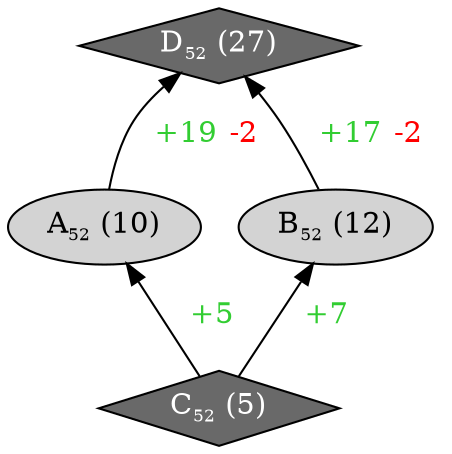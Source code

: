 digraph "CI1.C6_I10__func159__evt_evtcb__CI1"{
rankdir="BT"
1 [label=<A<sub><font point-size="10">52</font></sub> (10)>, style="filled", fillcolor="lightgray"]
2 [label=<B<sub><font point-size="10">52</font></sub> (12)>, style="filled", fillcolor="lightgray"]
3 [label=<C<sub><font point-size="10">52</font></sub> (5)>, style="filled", shape="diamond", fillcolor="dimgray", fontcolor="white"]
4 [label=<D<sub><font point-size="10">52</font></sub> (27)>, style="filled", shape="diamond", fillcolor="dimgray", fontcolor="white"]
1 -> 4 [label=<  <font color="limegreen">+19</font> <font color="red">-2</font>  >]
2 -> 4 [label=<  <font color="limegreen">+17</font> <font color="red">-2</font>  >]
3 -> 1 [label=<  <font color="limegreen">+5</font>  >]
3 -> 2 [label=<  <font color="limegreen">+7</font>  >]
}
